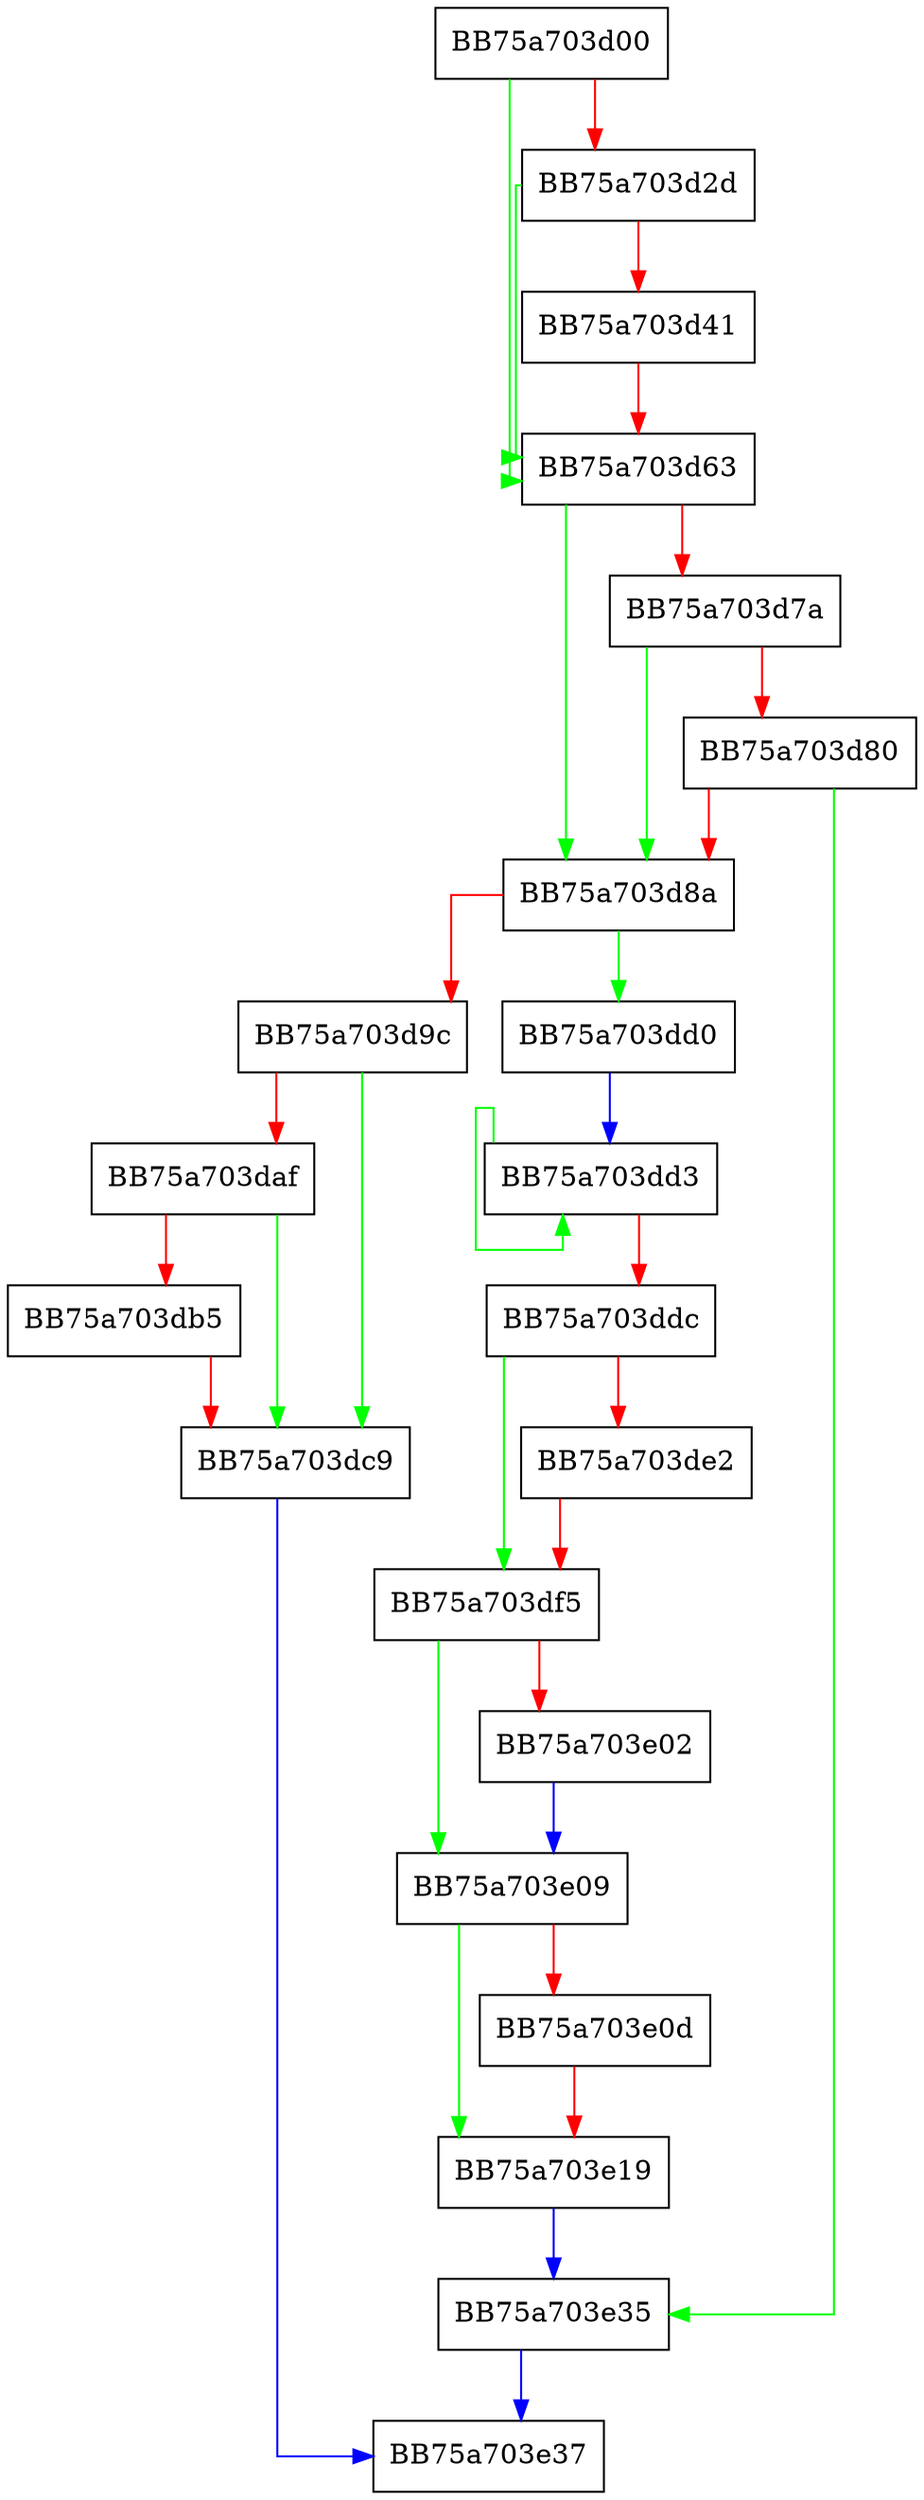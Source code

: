 digraph zip_init_module {
  node [shape="box"];
  graph [splines=ortho];
  BB75a703d00 -> BB75a703d63 [color="green"];
  BB75a703d00 -> BB75a703d2d [color="red"];
  BB75a703d2d -> BB75a703d63 [color="green"];
  BB75a703d2d -> BB75a703d41 [color="red"];
  BB75a703d41 -> BB75a703d63 [color="red"];
  BB75a703d63 -> BB75a703d8a [color="green"];
  BB75a703d63 -> BB75a703d7a [color="red"];
  BB75a703d7a -> BB75a703d8a [color="green"];
  BB75a703d7a -> BB75a703d80 [color="red"];
  BB75a703d80 -> BB75a703e35 [color="green"];
  BB75a703d80 -> BB75a703d8a [color="red"];
  BB75a703d8a -> BB75a703dd0 [color="green"];
  BB75a703d8a -> BB75a703d9c [color="red"];
  BB75a703d9c -> BB75a703dc9 [color="green"];
  BB75a703d9c -> BB75a703daf [color="red"];
  BB75a703daf -> BB75a703dc9 [color="green"];
  BB75a703daf -> BB75a703db5 [color="red"];
  BB75a703db5 -> BB75a703dc9 [color="red"];
  BB75a703dc9 -> BB75a703e37 [color="blue"];
  BB75a703dd0 -> BB75a703dd3 [color="blue"];
  BB75a703dd3 -> BB75a703dd3 [color="green"];
  BB75a703dd3 -> BB75a703ddc [color="red"];
  BB75a703ddc -> BB75a703df5 [color="green"];
  BB75a703ddc -> BB75a703de2 [color="red"];
  BB75a703de2 -> BB75a703df5 [color="red"];
  BB75a703df5 -> BB75a703e09 [color="green"];
  BB75a703df5 -> BB75a703e02 [color="red"];
  BB75a703e02 -> BB75a703e09 [color="blue"];
  BB75a703e09 -> BB75a703e19 [color="green"];
  BB75a703e09 -> BB75a703e0d [color="red"];
  BB75a703e0d -> BB75a703e19 [color="red"];
  BB75a703e19 -> BB75a703e35 [color="blue"];
  BB75a703e35 -> BB75a703e37 [color="blue"];
}
